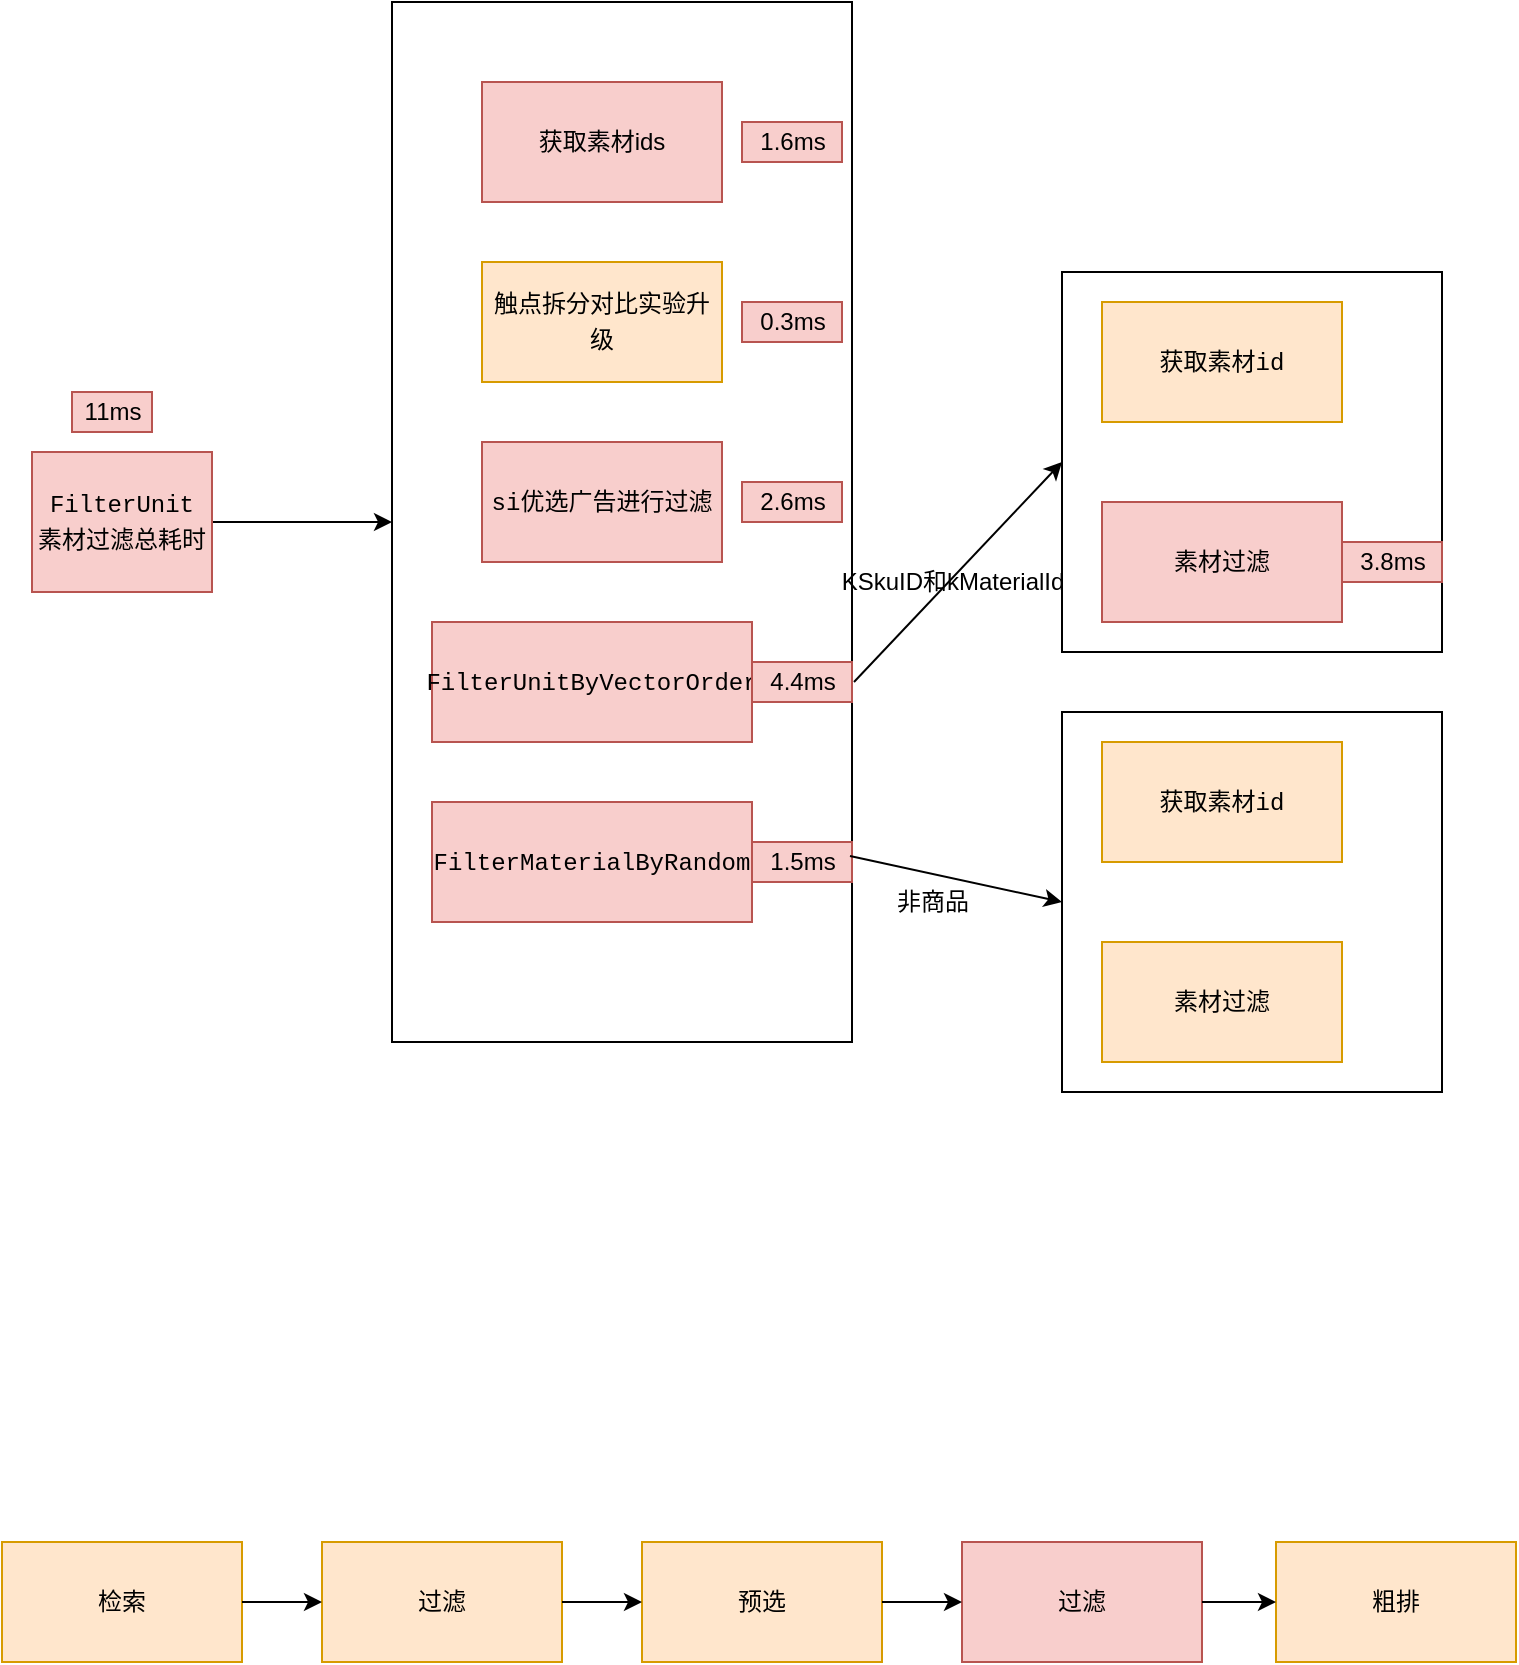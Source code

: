 <mxfile version="16.6.5" type="github">
  <diagram id="brTNJzwbB9dzNJhJuHB9" name="Page-1">
    <mxGraphModel dx="1298" dy="724" grid="1" gridSize="10" guides="1" tooltips="1" connect="1" arrows="1" fold="1" page="1" pageScale="1" pageWidth="827" pageHeight="1169" math="0" shadow="0">
      <root>
        <mxCell id="0" />
        <mxCell id="1" parent="0" />
        <mxCell id="23i4jbMI6xVSTsq5supP-23" value="" style="rounded=0;whiteSpace=wrap;html=1;" vertex="1" parent="1">
          <mxGeometry x="600" y="215" width="190" height="190" as="geometry" />
        </mxCell>
        <mxCell id="23i4jbMI6xVSTsq5supP-22" value="" style="rounded=0;whiteSpace=wrap;html=1;" vertex="1" parent="1">
          <mxGeometry x="265" y="80" width="230" height="520" as="geometry" />
        </mxCell>
        <mxCell id="23i4jbMI6xVSTsq5supP-48" style="edgeStyle=orthogonalEdgeStyle;rounded=0;orthogonalLoop=1;jettySize=auto;html=1;exitX=1;exitY=0.5;exitDx=0;exitDy=0;entryX=0;entryY=0.5;entryDx=0;entryDy=0;fontColor=#000000;" edge="1" parent="1" source="23i4jbMI6xVSTsq5supP-1" target="23i4jbMI6xVSTsq5supP-22">
          <mxGeometry relative="1" as="geometry" />
        </mxCell>
        <mxCell id="23i4jbMI6xVSTsq5supP-1" value="&lt;div style=&quot;font-family: &amp;#34;menlo&amp;#34; , &amp;#34;monaco&amp;#34; , &amp;#34;courier new&amp;#34; , monospace ; line-height: 18px&quot;&gt;FilterUnit&lt;/div&gt;&lt;div style=&quot;font-family: &amp;#34;menlo&amp;#34; , &amp;#34;monaco&amp;#34; , &amp;#34;courier new&amp;#34; , monospace ; line-height: 18px&quot;&gt;素材过滤总耗时&lt;/div&gt;" style="rounded=0;whiteSpace=wrap;html=1;fillColor=#f8cecc;strokeColor=#b85450;" vertex="1" parent="1">
          <mxGeometry x="85" y="305" width="90" height="70" as="geometry" />
        </mxCell>
        <mxCell id="23i4jbMI6xVSTsq5supP-2" value="获取素材ids" style="rounded=0;whiteSpace=wrap;html=1;fillColor=#f8cecc;strokeColor=#b85450;" vertex="1" parent="1">
          <mxGeometry x="310" y="120" width="120" height="60" as="geometry" />
        </mxCell>
        <mxCell id="23i4jbMI6xVSTsq5supP-5" value="&lt;div style=&quot;font-family: &amp;#34;menlo&amp;#34; , &amp;#34;monaco&amp;#34; , &amp;#34;courier new&amp;#34; , monospace ; line-height: 18px&quot;&gt;触点拆分对比实验升级&lt;/div&gt;" style="rounded=0;whiteSpace=wrap;html=1;fillColor=#ffe6cc;strokeColor=#d79b00;" vertex="1" parent="1">
          <mxGeometry x="310" y="210" width="120" height="60" as="geometry" />
        </mxCell>
        <mxCell id="23i4jbMI6xVSTsq5supP-8" value="&lt;div style=&quot;font-family: &amp;#34;menlo&amp;#34; , &amp;#34;monaco&amp;#34; , &amp;#34;courier new&amp;#34; , monospace ; line-height: 18px&quot;&gt;si优选广告进行过滤&lt;/div&gt;" style="rounded=0;whiteSpace=wrap;html=1;fillColor=#f8cecc;strokeColor=#b85450;" vertex="1" parent="1">
          <mxGeometry x="310" y="300" width="120" height="60" as="geometry" />
        </mxCell>
        <mxCell id="23i4jbMI6xVSTsq5supP-10" value="&lt;div style=&quot;font-family: &amp;#34;menlo&amp;#34; , &amp;#34;monaco&amp;#34; , &amp;#34;courier new&amp;#34; , monospace ; font-weight: normal ; font-size: 12px ; line-height: 18px&quot;&gt;&lt;div&gt;FilterUnitByVectorOrder&lt;/div&gt;&lt;/div&gt;" style="rounded=0;whiteSpace=wrap;html=1;fillColor=#f8cecc;strokeColor=#b85450;" vertex="1" parent="1">
          <mxGeometry x="285" y="390" width="160" height="60" as="geometry" />
        </mxCell>
        <mxCell id="23i4jbMI6xVSTsq5supP-11" value="&lt;div style=&quot;font-family: &amp;#34;menlo&amp;#34; , &amp;#34;monaco&amp;#34; , &amp;#34;courier new&amp;#34; , monospace ; font-weight: normal ; font-size: 12px ; line-height: 18px&quot;&gt;&lt;div&gt;FilterMaterialByRandom&lt;/div&gt;&lt;/div&gt;" style="rounded=0;whiteSpace=wrap;html=1;fillColor=#f8cecc;strokeColor=#b85450;" vertex="1" parent="1">
          <mxGeometry x="285" y="480" width="160" height="60" as="geometry" />
        </mxCell>
        <mxCell id="23i4jbMI6xVSTsq5supP-13" value="&lt;div style=&quot;font-family: &amp;#34;menlo&amp;#34; , &amp;#34;monaco&amp;#34; , &amp;#34;courier new&amp;#34; , monospace ; font-weight: normal ; font-size: 12px ; line-height: 18px&quot;&gt;&lt;div&gt;素材过滤&lt;/div&gt;&lt;/div&gt;" style="rounded=0;whiteSpace=wrap;html=1;fillColor=#f8cecc;strokeColor=#b85450;" vertex="1" parent="1">
          <mxGeometry x="620" y="330" width="120" height="60" as="geometry" />
        </mxCell>
        <mxCell id="23i4jbMI6xVSTsq5supP-14" value="&lt;div style=&quot;font-family: &amp;#34;menlo&amp;#34; , &amp;#34;monaco&amp;#34; , &amp;#34;courier new&amp;#34; , monospace ; font-weight: normal ; font-size: 12px ; line-height: 18px&quot;&gt;获取素材id&lt;/div&gt;" style="rounded=0;whiteSpace=wrap;html=1;fillColor=#ffe6cc;strokeColor=#d79b00;" vertex="1" parent="1">
          <mxGeometry x="620" y="230" width="120" height="60" as="geometry" />
        </mxCell>
        <mxCell id="23i4jbMI6xVSTsq5supP-15" value="1.6ms" style="text;html=1;align=center;verticalAlign=middle;resizable=0;points=[];autosize=1;strokeColor=#b85450;fillColor=#f8cecc;" vertex="1" parent="1">
          <mxGeometry x="440" y="140" width="50" height="20" as="geometry" />
        </mxCell>
        <mxCell id="23i4jbMI6xVSTsq5supP-16" value="0.3ms" style="text;html=1;align=center;verticalAlign=middle;resizable=0;points=[];autosize=1;strokeColor=#b85450;fillColor=#f8cecc;" vertex="1" parent="1">
          <mxGeometry x="440" y="230" width="50" height="20" as="geometry" />
        </mxCell>
        <mxCell id="23i4jbMI6xVSTsq5supP-17" value="2.6ms" style="text;html=1;align=center;verticalAlign=middle;resizable=0;points=[];autosize=1;strokeColor=#b85450;fillColor=#f8cecc;" vertex="1" parent="1">
          <mxGeometry x="440" y="320" width="50" height="20" as="geometry" />
        </mxCell>
        <mxCell id="23i4jbMI6xVSTsq5supP-18" value="4.4ms" style="text;html=1;align=center;verticalAlign=middle;resizable=0;points=[];autosize=1;strokeColor=#b85450;fillColor=#f8cecc;" vertex="1" parent="1">
          <mxGeometry x="445" y="410" width="50" height="20" as="geometry" />
        </mxCell>
        <mxCell id="23i4jbMI6xVSTsq5supP-19" value="3.8ms" style="text;html=1;align=center;verticalAlign=middle;resizable=0;points=[];autosize=1;strokeColor=#b85450;fillColor=#f8cecc;" vertex="1" parent="1">
          <mxGeometry x="740" y="350" width="50" height="20" as="geometry" />
        </mxCell>
        <mxCell id="23i4jbMI6xVSTsq5supP-20" value="1.5ms" style="text;html=1;align=center;verticalAlign=middle;resizable=0;points=[];autosize=1;strokeColor=#b85450;fillColor=#f8cecc;" vertex="1" parent="1">
          <mxGeometry x="445" y="500" width="50" height="20" as="geometry" />
        </mxCell>
        <mxCell id="23i4jbMI6xVSTsq5supP-21" value="11ms" style="text;html=1;align=center;verticalAlign=middle;resizable=0;points=[];autosize=1;strokeColor=#b85450;fillColor=#f8cecc;" vertex="1" parent="1">
          <mxGeometry x="105" y="275" width="40" height="20" as="geometry" />
        </mxCell>
        <mxCell id="23i4jbMI6xVSTsq5supP-24" value="检索" style="rounded=0;whiteSpace=wrap;html=1;fillColor=#ffe6cc;strokeColor=#d79b00;" vertex="1" parent="1">
          <mxGeometry x="70" y="850" width="120" height="60" as="geometry" />
        </mxCell>
        <mxCell id="23i4jbMI6xVSTsq5supP-25" value="过滤" style="rounded=0;whiteSpace=wrap;html=1;fillColor=#ffe6cc;strokeColor=#d79b00;" vertex="1" parent="1">
          <mxGeometry x="230" y="850" width="120" height="60" as="geometry" />
        </mxCell>
        <mxCell id="23i4jbMI6xVSTsq5supP-26" value="预选" style="rounded=0;whiteSpace=wrap;html=1;fillColor=#ffe6cc;strokeColor=#d79b00;" vertex="1" parent="1">
          <mxGeometry x="390" y="850" width="120" height="60" as="geometry" />
        </mxCell>
        <mxCell id="23i4jbMI6xVSTsq5supP-27" value="粗排" style="rounded=0;whiteSpace=wrap;html=1;fillColor=#ffe6cc;strokeColor=#d79b00;" vertex="1" parent="1">
          <mxGeometry x="707" y="850" width="120" height="60" as="geometry" />
        </mxCell>
        <mxCell id="23i4jbMI6xVSTsq5supP-28" value="过滤" style="rounded=0;whiteSpace=wrap;html=1;fillColor=#f8cecc;strokeColor=#b85450;" vertex="1" parent="1">
          <mxGeometry x="550" y="850" width="120" height="60" as="geometry" />
        </mxCell>
        <mxCell id="23i4jbMI6xVSTsq5supP-29" value="" style="endArrow=classic;html=1;rounded=0;exitX=1;exitY=0.5;exitDx=0;exitDy=0;entryX=0;entryY=0.5;entryDx=0;entryDy=0;" edge="1" parent="1" source="23i4jbMI6xVSTsq5supP-24" target="23i4jbMI6xVSTsq5supP-25">
          <mxGeometry width="50" height="50" relative="1" as="geometry">
            <mxPoint x="320" y="990" as="sourcePoint" />
            <mxPoint x="370" y="940" as="targetPoint" />
          </mxGeometry>
        </mxCell>
        <mxCell id="23i4jbMI6xVSTsq5supP-30" value="" style="endArrow=classic;html=1;rounded=0;exitX=1;exitY=0.5;exitDx=0;exitDy=0;entryX=0;entryY=0.5;entryDx=0;entryDy=0;" edge="1" parent="1" source="23i4jbMI6xVSTsq5supP-25" target="23i4jbMI6xVSTsq5supP-26">
          <mxGeometry width="50" height="50" relative="1" as="geometry">
            <mxPoint x="200" y="890" as="sourcePoint" />
            <mxPoint x="240" y="890" as="targetPoint" />
          </mxGeometry>
        </mxCell>
        <mxCell id="23i4jbMI6xVSTsq5supP-31" value="" style="endArrow=classic;html=1;rounded=0;exitX=1;exitY=0.5;exitDx=0;exitDy=0;entryX=0;entryY=0.5;entryDx=0;entryDy=0;" edge="1" parent="1" source="23i4jbMI6xVSTsq5supP-26" target="23i4jbMI6xVSTsq5supP-28">
          <mxGeometry width="50" height="50" relative="1" as="geometry">
            <mxPoint x="210" y="900" as="sourcePoint" />
            <mxPoint x="250" y="900" as="targetPoint" />
          </mxGeometry>
        </mxCell>
        <mxCell id="23i4jbMI6xVSTsq5supP-32" value="" style="endArrow=classic;html=1;rounded=0;exitX=1;exitY=0.5;exitDx=0;exitDy=0;entryX=0;entryY=0.5;entryDx=0;entryDy=0;" edge="1" parent="1" source="23i4jbMI6xVSTsq5supP-28" target="23i4jbMI6xVSTsq5supP-27">
          <mxGeometry width="50" height="50" relative="1" as="geometry">
            <mxPoint x="220" y="910" as="sourcePoint" />
            <mxPoint x="260" y="910" as="targetPoint" />
          </mxGeometry>
        </mxCell>
        <mxCell id="23i4jbMI6xVSTsq5supP-36" value="" style="endArrow=classic;html=1;rounded=0;fontColor=#000000;exitX=1.02;exitY=0.5;exitDx=0;exitDy=0;exitPerimeter=0;entryX=0;entryY=0.5;entryDx=0;entryDy=0;" edge="1" parent="1" source="23i4jbMI6xVSTsq5supP-18" target="23i4jbMI6xVSTsq5supP-23">
          <mxGeometry width="50" height="50" relative="1" as="geometry">
            <mxPoint x="340" y="390" as="sourcePoint" />
            <mxPoint x="390" y="340" as="targetPoint" />
          </mxGeometry>
        </mxCell>
        <mxCell id="23i4jbMI6xVSTsq5supP-41" value="" style="rounded=0;whiteSpace=wrap;html=1;" vertex="1" parent="1">
          <mxGeometry x="600" y="435" width="190" height="190" as="geometry" />
        </mxCell>
        <mxCell id="23i4jbMI6xVSTsq5supP-42" value="&lt;div style=&quot;font-family: &amp;#34;menlo&amp;#34; , &amp;#34;monaco&amp;#34; , &amp;#34;courier new&amp;#34; , monospace ; font-weight: normal ; font-size: 12px ; line-height: 18px&quot;&gt;&lt;div&gt;素材过滤&lt;/div&gt;&lt;/div&gt;" style="rounded=0;whiteSpace=wrap;html=1;fillColor=#ffe6cc;strokeColor=#d79b00;" vertex="1" parent="1">
          <mxGeometry x="620" y="550" width="120" height="60" as="geometry" />
        </mxCell>
        <mxCell id="23i4jbMI6xVSTsq5supP-43" value="&lt;div style=&quot;font-family: &amp;#34;menlo&amp;#34; , &amp;#34;monaco&amp;#34; , &amp;#34;courier new&amp;#34; , monospace ; font-weight: normal ; font-size: 12px ; line-height: 18px&quot;&gt;获取素材id&lt;/div&gt;" style="rounded=0;whiteSpace=wrap;html=1;fillColor=#ffe6cc;strokeColor=#d79b00;" vertex="1" parent="1">
          <mxGeometry x="620" y="450" width="120" height="60" as="geometry" />
        </mxCell>
        <mxCell id="23i4jbMI6xVSTsq5supP-45" value="" style="endArrow=classic;html=1;rounded=0;fontColor=#000000;exitX=0.98;exitY=0.35;exitDx=0;exitDy=0;exitPerimeter=0;entryX=0;entryY=0.5;entryDx=0;entryDy=0;" edge="1" parent="1" source="23i4jbMI6xVSTsq5supP-20" target="23i4jbMI6xVSTsq5supP-41">
          <mxGeometry width="50" height="50" relative="1" as="geometry">
            <mxPoint x="310" y="450" as="sourcePoint" />
            <mxPoint x="360" y="400" as="targetPoint" />
          </mxGeometry>
        </mxCell>
        <mxCell id="23i4jbMI6xVSTsq5supP-46" value="KSkuID和kMaterialId" style="text;html=1;align=center;verticalAlign=middle;resizable=0;points=[];autosize=1;strokeColor=none;fillColor=none;fontColor=#000000;" vertex="1" parent="1">
          <mxGeometry x="480" y="360" width="130" height="20" as="geometry" />
        </mxCell>
        <mxCell id="23i4jbMI6xVSTsq5supP-47" value="非商品" style="text;html=1;align=center;verticalAlign=middle;resizable=0;points=[];autosize=1;strokeColor=none;fillColor=none;fontColor=#000000;" vertex="1" parent="1">
          <mxGeometry x="510" y="520" width="50" height="20" as="geometry" />
        </mxCell>
      </root>
    </mxGraphModel>
  </diagram>
</mxfile>
